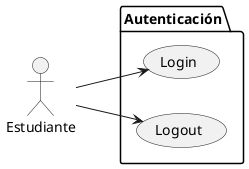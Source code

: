 @startuml AuthDiagram

left to right direction

actor "Estudiante" as Estudiante

package "Autenticación" {
    usecase "Login" as UC_Login
    usecase "Logout" as UC_Logout
}

Estudiante --> UC_Login
Estudiante --> UC_Logout

@enduml